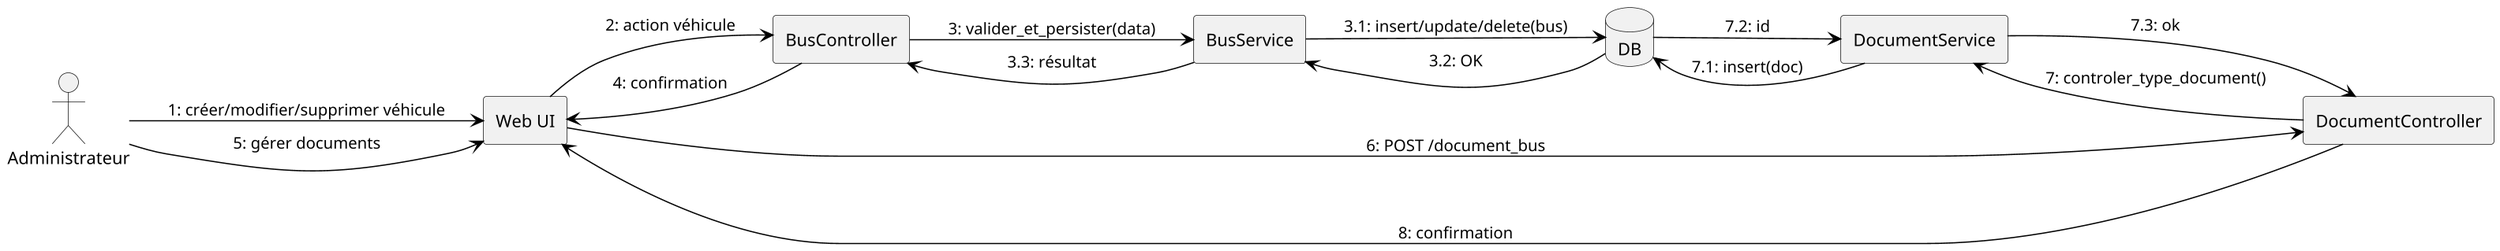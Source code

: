 @startuml Communication_Gestion_Vehicules_Docs
skinparam defaultFontName Arial
skinparam shadowing false
skinparam dpi 150
left to right direction

actor "Administrateur" as ADM
rectangle "Web UI" as UI
rectangle "BusController" as BusC
rectangle "DocumentController" as DocC
rectangle "BusService" as BusS
rectangle "DocumentService" as DocS
database "DB" as DB

ADM -[#black]-> UI : 1: créer/modifier/supprimer véhicule
UI -[#black]-> BusC : 2: action véhicule
BusC -[#black]-> BusS : 3: valider_et_persister(data)
BusS -[#black]-> DB : 3.1: insert/update/delete(bus)
DB -[#black]-> BusS : 3.2: OK
BusS -[#black]-> BusC : 3.3: résultat
BusC -[#black]-> UI : 4: confirmation

ADM -[#black]-> UI : 5: gérer documents
UI -[#black]-> DocC : 6: POST /document_bus
DocC -[#black]-> DocS : 7: controler_type_document()
DocS -[#black]-> DB : 7.1: insert(doc)
DB -[#black]-> DocS : 7.2: id
DocS -[#black]-> DocC : 7.3: ok
DocC -[#black]-> UI : 8: confirmation

@enduml
